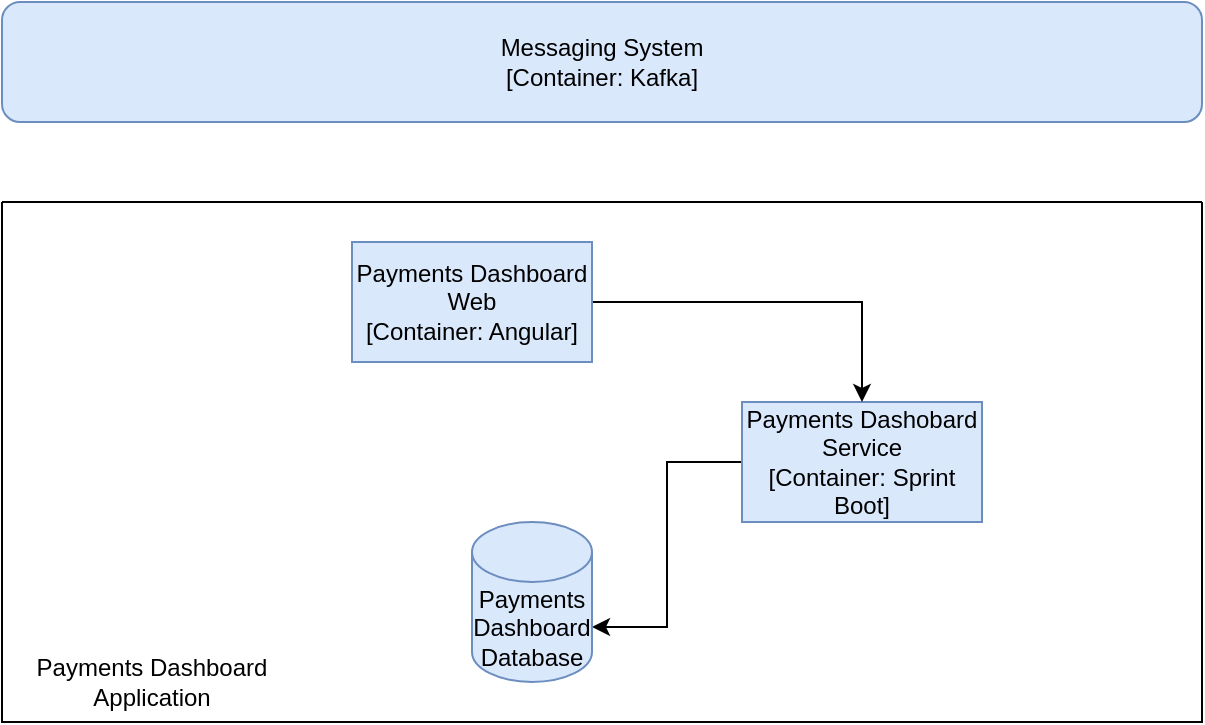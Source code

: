 <mxfile version="14.8.2" type="github">
  <diagram id="Bx64JOV9-RdEquzqMTeV" name="Page-1">
    <mxGraphModel dx="782" dy="436" grid="1" gridSize="10" guides="1" tooltips="1" connect="1" arrows="1" fold="1" page="1" pageScale="1" pageWidth="850" pageHeight="1100" math="0" shadow="0">
      <root>
        <mxCell id="0" />
        <mxCell id="1" parent="0" />
        <mxCell id="HkrRJqIbS6xRMX9JK_8d-1" value="" style="swimlane;startSize=0;" vertex="1" parent="1">
          <mxGeometry x="160" y="130" width="600" height="260" as="geometry" />
        </mxCell>
        <mxCell id="HkrRJqIbS6xRMX9JK_8d-7" style="edgeStyle=orthogonalEdgeStyle;rounded=0;orthogonalLoop=1;jettySize=auto;html=1;entryX=1;entryY=0;entryDx=0;entryDy=52.5;entryPerimeter=0;" edge="1" parent="HkrRJqIbS6xRMX9JK_8d-1" source="HkrRJqIbS6xRMX9JK_8d-2" target="HkrRJqIbS6xRMX9JK_8d-5">
          <mxGeometry relative="1" as="geometry" />
        </mxCell>
        <mxCell id="HkrRJqIbS6xRMX9JK_8d-2" value="Payments Dashobard Service&lt;br&gt;[Container: Sprint Boot]" style="rounded=0;whiteSpace=wrap;html=1;fillColor=#dae8fc;strokeColor=#6c8ebf;" vertex="1" parent="HkrRJqIbS6xRMX9JK_8d-1">
          <mxGeometry x="370" y="100" width="120" height="60" as="geometry" />
        </mxCell>
        <mxCell id="HkrRJqIbS6xRMX9JK_8d-5" value="&lt;span&gt;Payments Dashboard Database&lt;/span&gt;" style="shape=cylinder3;whiteSpace=wrap;html=1;boundedLbl=1;backgroundOutline=1;size=15;fillColor=#dae8fc;strokeColor=#6c8ebf;" vertex="1" parent="HkrRJqIbS6xRMX9JK_8d-1">
          <mxGeometry x="235" y="160" width="60" height="80" as="geometry" />
        </mxCell>
        <mxCell id="HkrRJqIbS6xRMX9JK_8d-6" style="edgeStyle=orthogonalEdgeStyle;rounded=0;orthogonalLoop=1;jettySize=auto;html=1;entryX=0.5;entryY=0;entryDx=0;entryDy=0;" edge="1" parent="HkrRJqIbS6xRMX9JK_8d-1" source="HkrRJqIbS6xRMX9JK_8d-3" target="HkrRJqIbS6xRMX9JK_8d-2">
          <mxGeometry relative="1" as="geometry" />
        </mxCell>
        <mxCell id="HkrRJqIbS6xRMX9JK_8d-3" value="Payments Dashboard Web&lt;br&gt;[Container: Angular]" style="rounded=0;whiteSpace=wrap;html=1;fillColor=#dae8fc;strokeColor=#6c8ebf;" vertex="1" parent="HkrRJqIbS6xRMX9JK_8d-1">
          <mxGeometry x="175" y="20" width="120" height="60" as="geometry" />
        </mxCell>
        <mxCell id="HkrRJqIbS6xRMX9JK_8d-8" value="Payments Dashboard Application" style="text;html=1;strokeColor=none;fillColor=none;align=center;verticalAlign=middle;whiteSpace=wrap;rounded=0;" vertex="1" parent="HkrRJqIbS6xRMX9JK_8d-1">
          <mxGeometry x="10" y="230" width="130" height="20" as="geometry" />
        </mxCell>
        <mxCell id="HkrRJqIbS6xRMX9JK_8d-9" value="Messaging System&lt;br&gt;[Container: Kafka]" style="rounded=1;whiteSpace=wrap;html=1;fillColor=#dae8fc;strokeColor=#6c8ebf;" vertex="1" parent="1">
          <mxGeometry x="160" y="30" width="600" height="60" as="geometry" />
        </mxCell>
      </root>
    </mxGraphModel>
  </diagram>
</mxfile>
